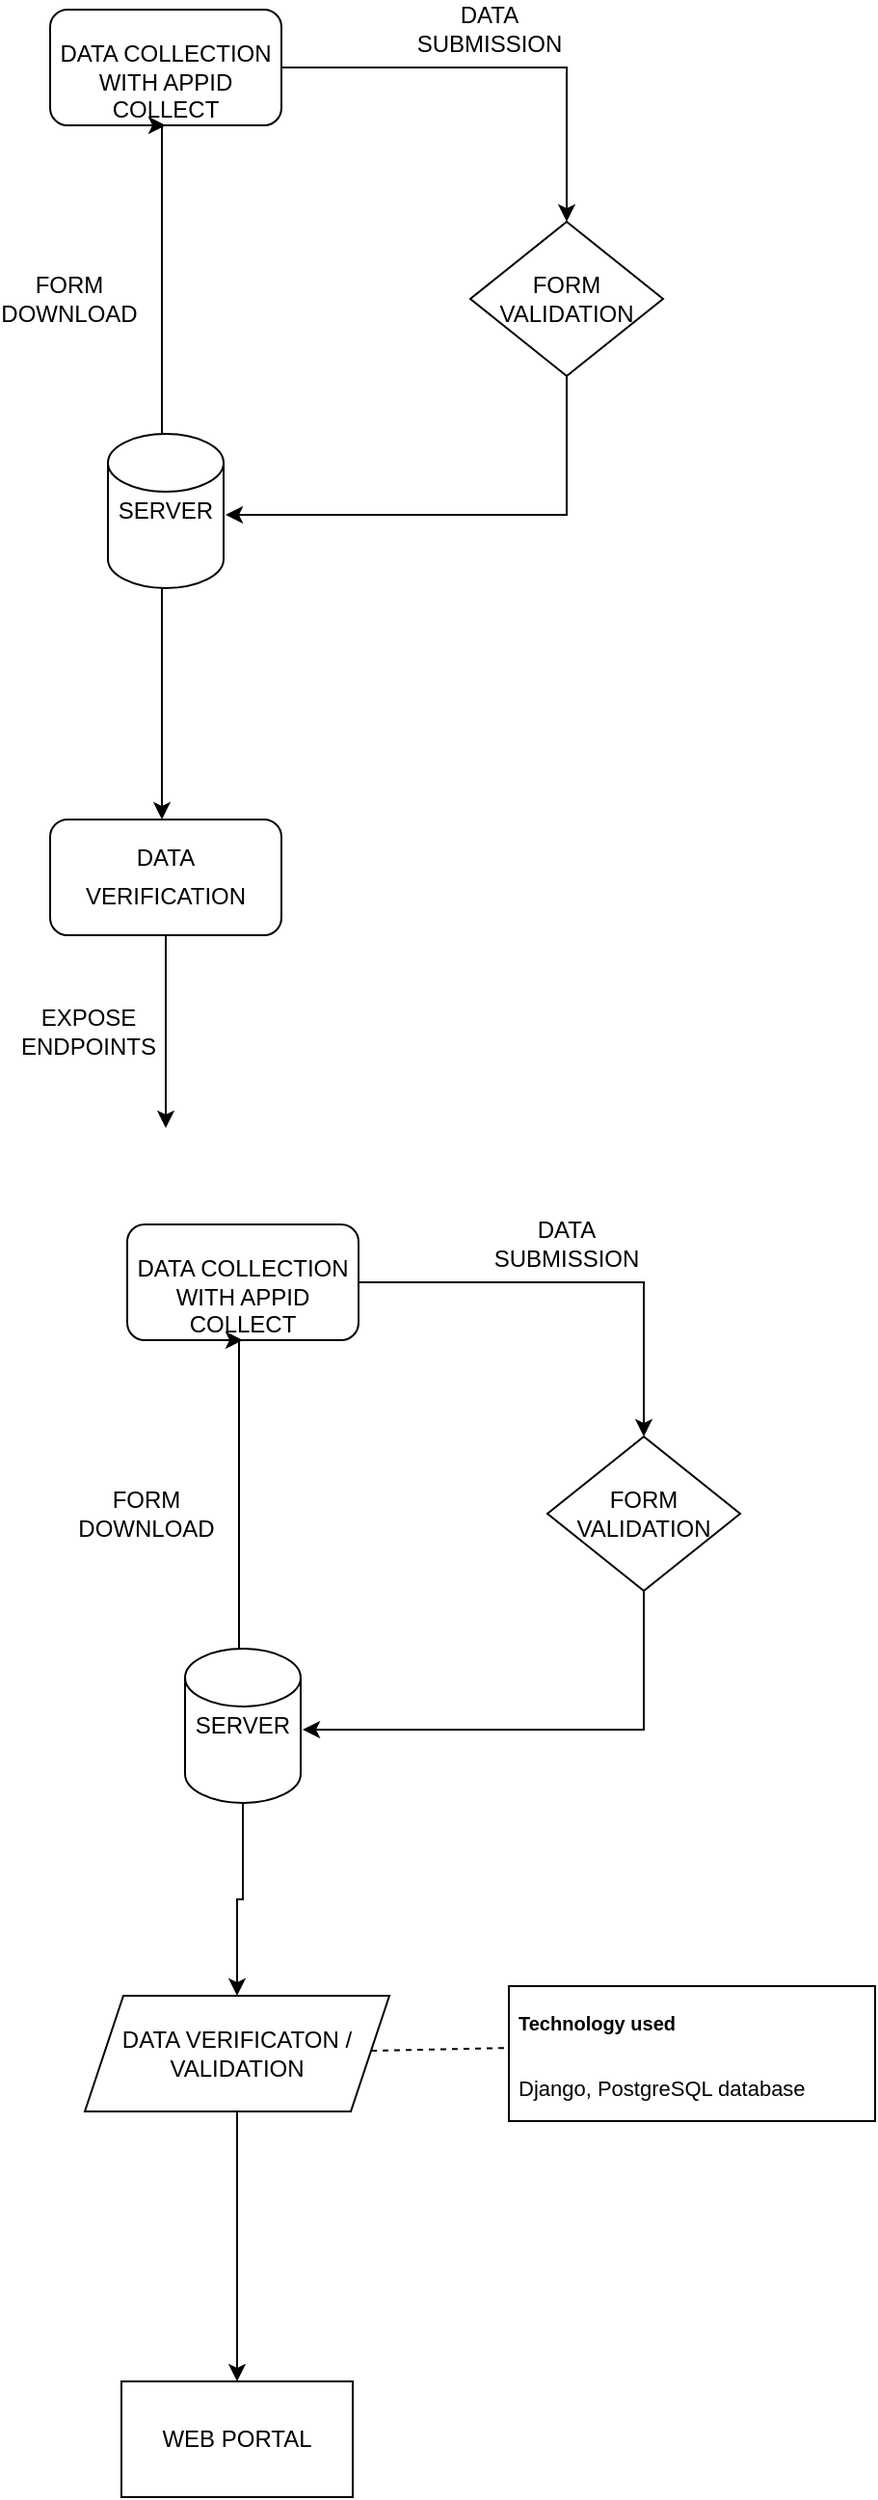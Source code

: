 <mxfile version="13.6.3" type="github"><diagram id="-lfPSAT7epseKQpyZv_b" name="Page-1"><mxGraphModel dx="803" dy="497" grid="1" gridSize="10" guides="1" tooltips="1" connect="1" arrows="1" fold="1" page="1" pageScale="1" pageWidth="850" pageHeight="1100" math="0" shadow="0"><root><mxCell id="0"/><mxCell id="1" parent="0"/><mxCell id="dVF-i-EfHoMjLw-Epsaf-1" style="edgeStyle=orthogonalEdgeStyle;rounded=0;orthogonalLoop=1;jettySize=auto;html=1;exitX=1;exitY=0.5;exitDx=0;exitDy=0;" parent="1" source="dVF-i-EfHoMjLw-Epsaf-2" target="dVF-i-EfHoMjLw-Epsaf-5" edge="1"><mxGeometry relative="1" as="geometry"/></mxCell><mxCell id="dVF-i-EfHoMjLw-Epsaf-2" value="&lt;br&gt;DATA COLLECTION WITH APPID COLLECT" style="rounded=1;whiteSpace=wrap;html=1;" parent="1" vertex="1"><mxGeometry x="232" y="40" width="120" height="60" as="geometry"/></mxCell><mxCell id="dVF-i-EfHoMjLw-Epsaf-3" style="edgeStyle=orthogonalEdgeStyle;rounded=0;orthogonalLoop=1;jettySize=auto;html=1;exitX=0.5;exitY=0;exitDx=0;exitDy=0;entryX=0.5;entryY=1;entryDx=0;entryDy=0;" parent="1" target="dVF-i-EfHoMjLw-Epsaf-2" edge="1"><mxGeometry relative="1" as="geometry"><mxPoint x="292" y="300" as="sourcePoint"/><Array as="points"><mxPoint x="290" y="300"/></Array></mxGeometry></mxCell><mxCell id="dVF-i-EfHoMjLw-Epsaf-4" style="edgeStyle=orthogonalEdgeStyle;rounded=0;orthogonalLoop=1;jettySize=auto;html=1;exitX=0.5;exitY=1;exitDx=0;exitDy=0;entryX=1.017;entryY=0.525;entryDx=0;entryDy=0;entryPerimeter=0;" parent="1" source="dVF-i-EfHoMjLw-Epsaf-5" target="dVF-i-EfHoMjLw-Epsaf-6" edge="1"><mxGeometry relative="1" as="geometry"/></mxCell><mxCell id="dVF-i-EfHoMjLw-Epsaf-5" value="FORM VALIDATION" style="rhombus;whiteSpace=wrap;html=1;" parent="1" vertex="1"><mxGeometry x="450" y="150" width="100" height="80" as="geometry"/></mxCell><mxCell id="dVF-i-EfHoMjLw-Epsaf-6" value="SERVER" style="shape=cylinder2;whiteSpace=wrap;html=1;boundedLbl=1;backgroundOutline=1;size=15;" parent="1" vertex="1"><mxGeometry x="262" y="260" width="60" height="80" as="geometry"/></mxCell><mxCell id="dVF-i-EfHoMjLw-Epsaf-7" value="FORM DOWNLOAD" style="text;html=1;strokeColor=none;fillColor=none;align=center;verticalAlign=middle;whiteSpace=wrap;rounded=0;" parent="1" vertex="1"><mxGeometry x="222" y="180" width="40" height="20" as="geometry"/></mxCell><mxCell id="dVF-i-EfHoMjLw-Epsaf-8" value="DATA SUBMISSION" style="text;html=1;strokeColor=none;fillColor=none;align=center;verticalAlign=middle;whiteSpace=wrap;rounded=0;" parent="1" vertex="1"><mxGeometry x="440" y="40" width="40" height="20" as="geometry"/></mxCell><mxCell id="dVF-i-EfHoMjLw-Epsaf-9" value="" style="endArrow=classic;html=1;" parent="1" edge="1"><mxGeometry width="50" height="50" relative="1" as="geometry"><mxPoint x="290" y="340" as="sourcePoint"/><mxPoint x="290" y="460" as="targetPoint"/></mxGeometry></mxCell><mxCell id="dVF-i-EfHoMjLw-Epsaf-10" value="" style="rounded=1;whiteSpace=wrap;html=1;" parent="1" vertex="1"><mxGeometry x="232" y="460" width="120" height="60" as="geometry"/></mxCell><mxCell id="dVF-i-EfHoMjLw-Epsaf-11" value="DATA" style="text;html=1;strokeColor=none;fillColor=none;align=center;verticalAlign=middle;whiteSpace=wrap;rounded=0;" parent="1" vertex="1"><mxGeometry x="272" y="470" width="40" height="20" as="geometry"/></mxCell><mxCell id="dVF-i-EfHoMjLw-Epsaf-12" value="VERIFICATION" style="text;html=1;strokeColor=none;fillColor=none;align=center;verticalAlign=middle;whiteSpace=wrap;rounded=0;" parent="1" vertex="1"><mxGeometry x="272" y="490" width="40" height="20" as="geometry"/></mxCell><mxCell id="dVF-i-EfHoMjLw-Epsaf-13" value="" style="endArrow=classic;html=1;exitX=0.5;exitY=1;exitDx=0;exitDy=0;" parent="1" source="dVF-i-EfHoMjLw-Epsaf-10" edge="1"><mxGeometry width="50" height="50" relative="1" as="geometry"><mxPoint x="291" y="540" as="sourcePoint"/><mxPoint x="292" y="620" as="targetPoint"/></mxGeometry></mxCell><mxCell id="dVF-i-EfHoMjLw-Epsaf-14" value="EXPOSE ENDPOINTS" style="text;html=1;strokeColor=none;fillColor=none;align=center;verticalAlign=middle;whiteSpace=wrap;rounded=0;" parent="1" vertex="1"><mxGeometry x="232" y="560" width="40" height="20" as="geometry"/></mxCell><mxCell id="bgiXLEzAFGsgciT-rtNK-1" style="edgeStyle=orthogonalEdgeStyle;rounded=0;orthogonalLoop=1;jettySize=auto;html=1;exitX=1;exitY=0.5;exitDx=0;exitDy=0;" edge="1" parent="1" source="bgiXLEzAFGsgciT-rtNK-2" target="bgiXLEzAFGsgciT-rtNK-5"><mxGeometry relative="1" as="geometry"/></mxCell><mxCell id="bgiXLEzAFGsgciT-rtNK-2" value="&lt;br&gt;DATA COLLECTION WITH APPID COLLECT" style="rounded=1;whiteSpace=wrap;html=1;" vertex="1" parent="1"><mxGeometry x="272" y="670" width="120" height="60" as="geometry"/></mxCell><mxCell id="bgiXLEzAFGsgciT-rtNK-3" style="edgeStyle=orthogonalEdgeStyle;rounded=0;orthogonalLoop=1;jettySize=auto;html=1;exitX=0.5;exitY=0;exitDx=0;exitDy=0;entryX=0.5;entryY=1;entryDx=0;entryDy=0;" edge="1" parent="1" target="bgiXLEzAFGsgciT-rtNK-2"><mxGeometry relative="1" as="geometry"><mxPoint x="332" y="930" as="sourcePoint"/><Array as="points"><mxPoint x="330" y="930"/></Array></mxGeometry></mxCell><mxCell id="bgiXLEzAFGsgciT-rtNK-4" style="edgeStyle=orthogonalEdgeStyle;rounded=0;orthogonalLoop=1;jettySize=auto;html=1;exitX=0.5;exitY=1;exitDx=0;exitDy=0;entryX=1.017;entryY=0.525;entryDx=0;entryDy=0;entryPerimeter=0;" edge="1" parent="1" source="bgiXLEzAFGsgciT-rtNK-5" target="bgiXLEzAFGsgciT-rtNK-7"><mxGeometry relative="1" as="geometry"/></mxCell><mxCell id="bgiXLEzAFGsgciT-rtNK-5" value="FORM VALIDATION" style="rhombus;whiteSpace=wrap;html=1;" vertex="1" parent="1"><mxGeometry x="490" y="780" width="100" height="80" as="geometry"/></mxCell><mxCell id="bgiXLEzAFGsgciT-rtNK-6" value="" style="edgeStyle=orthogonalEdgeStyle;rounded=0;orthogonalLoop=1;jettySize=auto;html=1;" edge="1" parent="1" source="bgiXLEzAFGsgciT-rtNK-7" target="bgiXLEzAFGsgciT-rtNK-11"><mxGeometry relative="1" as="geometry"/></mxCell><mxCell id="bgiXLEzAFGsgciT-rtNK-7" value="SERVER" style="shape=cylinder2;whiteSpace=wrap;html=1;boundedLbl=1;backgroundOutline=1;size=15;" vertex="1" parent="1"><mxGeometry x="302" y="890" width="60" height="80" as="geometry"/></mxCell><mxCell id="bgiXLEzAFGsgciT-rtNK-8" value="FORM DOWNLOAD" style="text;html=1;strokeColor=none;fillColor=none;align=center;verticalAlign=middle;whiteSpace=wrap;rounded=0;" vertex="1" parent="1"><mxGeometry x="262" y="810" width="40" height="20" as="geometry"/></mxCell><mxCell id="bgiXLEzAFGsgciT-rtNK-9" value="DATA SUBMISSION" style="text;html=1;strokeColor=none;fillColor=none;align=center;verticalAlign=middle;whiteSpace=wrap;rounded=0;" vertex="1" parent="1"><mxGeometry x="480" y="670" width="40" height="20" as="geometry"/></mxCell><mxCell id="bgiXLEzAFGsgciT-rtNK-10" value="" style="edgeStyle=orthogonalEdgeStyle;rounded=0;orthogonalLoop=1;jettySize=auto;html=1;" edge="1" parent="1" source="bgiXLEzAFGsgciT-rtNK-11" target="bgiXLEzAFGsgciT-rtNK-12"><mxGeometry relative="1" as="geometry"/></mxCell><mxCell id="bgiXLEzAFGsgciT-rtNK-11" value="DATA VERIFICATON / VALIDATION" style="shape=parallelogram;perimeter=parallelogramPerimeter;whiteSpace=wrap;html=1;fixedSize=1;" vertex="1" parent="1"><mxGeometry x="250" y="1070" width="158" height="60" as="geometry"/></mxCell><mxCell id="bgiXLEzAFGsgciT-rtNK-12" value="WEB PORTAL" style="whiteSpace=wrap;html=1;" vertex="1" parent="1"><mxGeometry x="269" y="1270" width="120" height="60" as="geometry"/></mxCell><mxCell id="bgiXLEzAFGsgciT-rtNK-13" value="&lt;h1&gt;&lt;br&gt;&lt;/h1&gt;" style="text;html=1;strokeColor=none;fillColor=none;spacing=5;spacingTop=-20;whiteSpace=wrap;overflow=hidden;rounded=0;" vertex="1" parent="1"><mxGeometry x="470" y="1050" width="190" height="90" as="geometry"/></mxCell><mxCell id="bgiXLEzAFGsgciT-rtNK-20" value="" style="rounded=0;whiteSpace=wrap;html=1;" vertex="1" parent="1"><mxGeometry x="470" y="1065" width="190" height="70" as="geometry"/></mxCell><mxCell id="bgiXLEzAFGsgciT-rtNK-21" value="&lt;h1&gt;&lt;font style=&quot;font-size: 10px&quot;&gt;Technology used&lt;/font&gt;&lt;/h1&gt;&lt;div&gt;&lt;font style=&quot;font-size: 11px&quot;&gt;Django, PostgreSQL database&lt;/font&gt;&lt;/div&gt;" style="text;html=1;strokeColor=none;fillColor=none;spacing=5;spacingTop=-20;whiteSpace=wrap;overflow=hidden;rounded=0;" vertex="1" parent="1"><mxGeometry x="470" y="1060" width="190" height="120" as="geometry"/></mxCell><mxCell id="bgiXLEzAFGsgciT-rtNK-24" value="" style="endArrow=none;dashed=1;html=1;" edge="1" parent="1" source="bgiXLEzAFGsgciT-rtNK-11" target="bgiXLEzAFGsgciT-rtNK-13"><mxGeometry width="50" height="50" relative="1" as="geometry"><mxPoint x="400" y="1110" as="sourcePoint"/><mxPoint x="440" y="1080" as="targetPoint"/><Array as="points"/></mxGeometry></mxCell></root></mxGraphModel></diagram></mxfile>